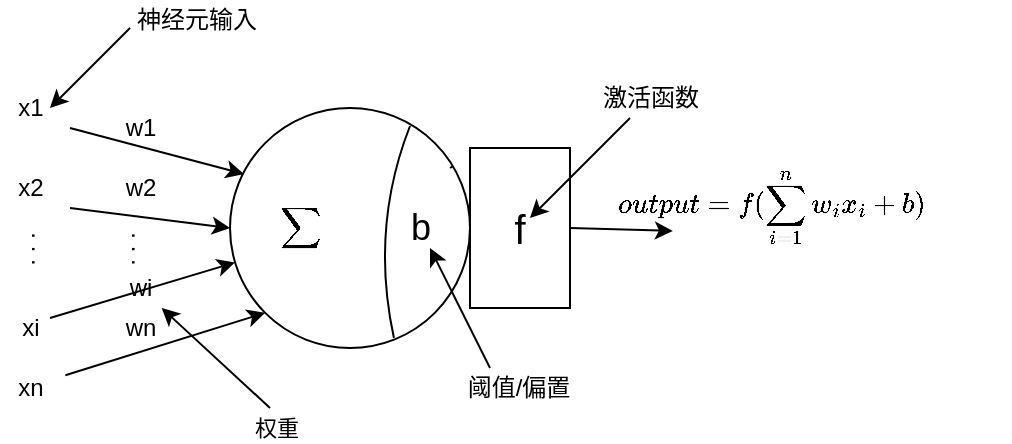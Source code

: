 <mxfile version="13.0.3" type="device"><diagram id="cBpyR_tE2GNgcQYP7BN1" name="第 1 页"><mxGraphModel dx="1106" dy="782" grid="1" gridSize="10" guides="1" tooltips="1" connect="1" arrows="1" fold="1" page="1" pageScale="1" pageWidth="827" pageHeight="1169" math="1" shadow="0"><root><mxCell id="0"/><mxCell id="1" parent="0"/><mxCell id="V0ggpdeR8DT8-phHd82n-30" style="edgeStyle=none;rounded=1;orthogonalLoop=1;jettySize=auto;html=1;exitX=1;exitY=0.5;exitDx=0;exitDy=0;entryX=-0.061;entryY=0.503;entryDx=0;entryDy=0;entryPerimeter=0;strokeColor=#000000;" parent="1" source="V0ggpdeR8DT8-phHd82n-1" target="V0ggpdeR8DT8-phHd82n-8" edge="1"><mxGeometry relative="1" as="geometry"/></mxCell><mxCell id="V0ggpdeR8DT8-phHd82n-1" value="" style="ellipse;whiteSpace=wrap;html=1;" parent="1" vertex="1"><mxGeometry x="270" y="290" width="120" height="120" as="geometry"/></mxCell><mxCell id="V0ggpdeR8DT8-phHd82n-3" value="" style="endArrow=none;html=1;" parent="1" source="V0ggpdeR8DT8-phHd82n-1" edge="1"><mxGeometry width="50" height="50" relative="1" as="geometry"><mxPoint x="330" y="370" as="sourcePoint"/><mxPoint x="380" y="320" as="targetPoint"/></mxGeometry></mxCell><mxCell id="V0ggpdeR8DT8-phHd82n-7" value="" style="endArrow=none;html=1;strokeColor=#000000;entryX=0.75;entryY=0.075;entryDx=0;entryDy=0;entryPerimeter=0;exitX=0.683;exitY=0.958;exitDx=0;exitDy=0;exitPerimeter=0;curved=1;" parent="1" source="V0ggpdeR8DT8-phHd82n-1" target="V0ggpdeR8DT8-phHd82n-1" edge="1"><mxGeometry width="50" height="50" relative="1" as="geometry"><mxPoint x="430" y="430" as="sourcePoint"/><mxPoint x="480" y="380" as="targetPoint"/><Array as="points"><mxPoint x="340" y="350"/></Array></mxGeometry></mxCell><mxCell id="V0ggpdeR8DT8-phHd82n-31" style="edgeStyle=none;rounded=1;orthogonalLoop=1;jettySize=auto;html=1;exitX=1;exitY=0.5;exitDx=0;exitDy=0;strokeColor=#000000;entryX=0;entryY=0;entryDx=0;entryDy=0;" parent="1" source="V0ggpdeR8DT8-phHd82n-8" edge="1"><mxGeometry relative="1" as="geometry"><mxPoint x="491.464" y="351.464" as="targetPoint"/></mxGeometry></mxCell><mxCell id="V0ggpdeR8DT8-phHd82n-8" value="&lt;font style=&quot;font-size: 20px&quot;&gt;f&lt;/font&gt;" style="rounded=0;whiteSpace=wrap;html=1;" parent="1" vertex="1"><mxGeometry x="390" y="310" width="50" height="80" as="geometry"/></mxCell><mxCell id="V0ggpdeR8DT8-phHd82n-9" value="" style="endArrow=classic;html=1;strokeColor=#000000;entryX=0;entryY=1;entryDx=0;entryDy=0;exitX=1.089;exitY=0.183;exitDx=0;exitDy=0;exitPerimeter=0;" parent="1" source="V0ggpdeR8DT8-phHd82n-20" target="V0ggpdeR8DT8-phHd82n-1" edge="1"><mxGeometry width="50" height="50" relative="1" as="geometry"><mxPoint x="200" y="440" as="sourcePoint"/><mxPoint x="290" y="390" as="targetPoint"/></mxGeometry></mxCell><mxCell id="V0ggpdeR8DT8-phHd82n-10" value="" style="endArrow=classic;html=1;strokeColor=#000000;exitX=1;exitY=0.25;exitDx=0;exitDy=0;exitPerimeter=0;" parent="1" source="V0ggpdeR8DT8-phHd82n-19" target="V0ggpdeR8DT8-phHd82n-1" edge="1"><mxGeometry width="50" height="50" relative="1" as="geometry"><mxPoint x="190" y="400" as="sourcePoint"/><mxPoint x="270" y="350" as="targetPoint"/></mxGeometry></mxCell><mxCell id="V0ggpdeR8DT8-phHd82n-11" value="" style="endArrow=classic;html=1;strokeColor=#000000;rounded=1;" parent="1" edge="1"><mxGeometry width="50" height="50" relative="1" as="geometry"><mxPoint x="190" y="340" as="sourcePoint"/><mxPoint x="270" y="350" as="targetPoint"/><Array as="points"/></mxGeometry></mxCell><mxCell id="V0ggpdeR8DT8-phHd82n-12" value="" style="endArrow=classic;html=1;strokeColor=#000000;entryX=0.058;entryY=0.275;entryDx=0;entryDy=0;entryPerimeter=0;" parent="1" target="V0ggpdeR8DT8-phHd82n-1" edge="1"><mxGeometry width="50" height="50" relative="1" as="geometry"><mxPoint x="190" y="300" as="sourcePoint"/><mxPoint x="270" y="320" as="targetPoint"/></mxGeometry></mxCell><mxCell id="V0ggpdeR8DT8-phHd82n-14" value="x1" style="text;html=1;align=center;verticalAlign=middle;resizable=0;points=[];autosize=1;" parent="1" vertex="1"><mxGeometry x="155" y="280" width="30" height="20" as="geometry"/></mxCell><mxCell id="V0ggpdeR8DT8-phHd82n-15" value="x2" style="text;html=1;align=center;verticalAlign=middle;resizable=0;points=[];autosize=1;" parent="1" vertex="1"><mxGeometry x="155" y="320" width="30" height="20" as="geometry"/></mxCell><mxCell id="V0ggpdeR8DT8-phHd82n-18" value=". . ." style="text;html=1;align=center;verticalAlign=middle;resizable=0;points=[];autosize=1;rotation=90;" parent="1" vertex="1"><mxGeometry x="160" y="350" width="30" height="20" as="geometry"/></mxCell><mxCell id="V0ggpdeR8DT8-phHd82n-19" value="xi" style="text;html=1;align=center;verticalAlign=middle;resizable=0;points=[];autosize=1;" parent="1" vertex="1"><mxGeometry x="160" y="390" width="20" height="20" as="geometry"/></mxCell><mxCell id="V0ggpdeR8DT8-phHd82n-20" value="xn" style="text;html=1;align=center;verticalAlign=middle;resizable=0;points=[];autosize=1;" parent="1" vertex="1"><mxGeometry x="155" y="420" width="30" height="20" as="geometry"/></mxCell><mxCell id="V0ggpdeR8DT8-phHd82n-21" value="w1" style="text;html=1;align=center;verticalAlign=middle;resizable=0;points=[];autosize=1;" parent="1" vertex="1"><mxGeometry x="210" y="290" width="30" height="20" as="geometry"/></mxCell><mxCell id="V0ggpdeR8DT8-phHd82n-22" value="w2" style="text;html=1;align=center;verticalAlign=middle;resizable=0;points=[];autosize=1;" parent="1" vertex="1"><mxGeometry x="210" y="320" width="30" height="20" as="geometry"/></mxCell><mxCell id="V0ggpdeR8DT8-phHd82n-23" value=". . ." style="text;html=1;align=center;verticalAlign=middle;resizable=0;points=[];autosize=1;rotation=90;" parent="1" vertex="1"><mxGeometry x="210" y="350" width="30" height="20" as="geometry"/></mxCell><mxCell id="V0ggpdeR8DT8-phHd82n-24" value="wi" style="text;html=1;align=center;verticalAlign=middle;resizable=0;points=[];autosize=1;" parent="1" vertex="1"><mxGeometry x="210" y="370" width="30" height="20" as="geometry"/></mxCell><mxCell id="V0ggpdeR8DT8-phHd82n-25" value="wn" style="text;html=1;align=center;verticalAlign=middle;resizable=0;points=[];autosize=1;" parent="1" vertex="1"><mxGeometry x="210" y="390" width="30" height="20" as="geometry"/></mxCell><mxCell id="V0ggpdeR8DT8-phHd82n-28" value="$$ \sum $$" style="text;html=1;align=center;verticalAlign=middle;resizable=0;points=[];autosize=1;" parent="1" vertex="1"><mxGeometry x="270" y="340" width="70" height="20" as="geometry"/></mxCell><mxCell id="V0ggpdeR8DT8-phHd82n-29" value="&lt;font style=&quot;font-size: 18px&quot;&gt;b&lt;/font&gt;" style="text;html=1;align=center;verticalAlign=middle;resizable=0;points=[];autosize=1;" parent="1" vertex="1"><mxGeometry x="350" y="340" width="30" height="20" as="geometry"/></mxCell><mxCell id="V0ggpdeR8DT8-phHd82n-37" value="" style="endArrow=classic;html=1;strokeColor=#000000;" parent="1" edge="1"><mxGeometry width="50" height="50" relative="1" as="geometry"><mxPoint x="220" y="250" as="sourcePoint"/><mxPoint x="180" y="290" as="targetPoint"/></mxGeometry></mxCell><mxCell id="V0ggpdeR8DT8-phHd82n-38" value="神经元输入" style="text;html=1;align=center;verticalAlign=middle;resizable=0;points=[];autosize=1;" parent="1" vertex="1"><mxGeometry x="213" y="236" width="80" height="20" as="geometry"/></mxCell><mxCell id="V0ggpdeR8DT8-phHd82n-40" value="" style="endArrow=classic;html=1;strokeColor=#000000;" parent="1" target="V0ggpdeR8DT8-phHd82n-24" edge="1"><mxGeometry width="50" height="50" relative="1" as="geometry"><mxPoint x="290" y="440" as="sourcePoint"/><mxPoint x="250" y="390" as="targetPoint"/></mxGeometry></mxCell><mxCell id="V0ggpdeR8DT8-phHd82n-41" value="权重" style="edgeLabel;html=1;align=center;verticalAlign=middle;resizable=0;points=[];" parent="V0ggpdeR8DT8-phHd82n-40" vertex="1" connectable="0"><mxGeometry x="-1" y="-2" relative="1" as="geometry"><mxPoint x="1.64" y="11.47" as="offset"/></mxGeometry></mxCell><mxCell id="V0ggpdeR8DT8-phHd82n-43" value="" style="endArrow=classic;html=1;strokeColor=#000000;" parent="1" edge="1"><mxGeometry width="50" height="50" relative="1" as="geometry"><mxPoint x="400" y="420" as="sourcePoint"/><mxPoint x="370" y="360" as="targetPoint"/></mxGeometry></mxCell><mxCell id="V0ggpdeR8DT8-phHd82n-44" value="阈值/偏置" style="text;html=1;align=center;verticalAlign=middle;resizable=0;points=[];autosize=1;" parent="1" vertex="1"><mxGeometry x="379" y="420" width="70" height="20" as="geometry"/></mxCell><mxCell id="V0ggpdeR8DT8-phHd82n-48" value="" style="endArrow=classic;html=1;strokeColor=#000000;" parent="1" edge="1"><mxGeometry width="50" height="50" relative="1" as="geometry"><mxPoint x="470" y="295" as="sourcePoint"/><mxPoint x="420" y="345" as="targetPoint"/></mxGeometry></mxCell><mxCell id="V0ggpdeR8DT8-phHd82n-49" value="激活函数" style="text;html=1;align=center;verticalAlign=middle;resizable=0;points=[];autosize=1;" parent="1" vertex="1"><mxGeometry x="450" y="275" width="60" height="20" as="geometry"/></mxCell><mxCell id="V0ggpdeR8DT8-phHd82n-52" value="$$ output = f(\sum_{i=1}^{n}w_ix_i + b) $$" style="text;html=1;align=center;verticalAlign=middle;resizable=0;points=[];autosize=1;" parent="1" vertex="1"><mxGeometry x="420" y="330" width="240" height="20" as="geometry"/></mxCell></root></mxGraphModel></diagram></mxfile>